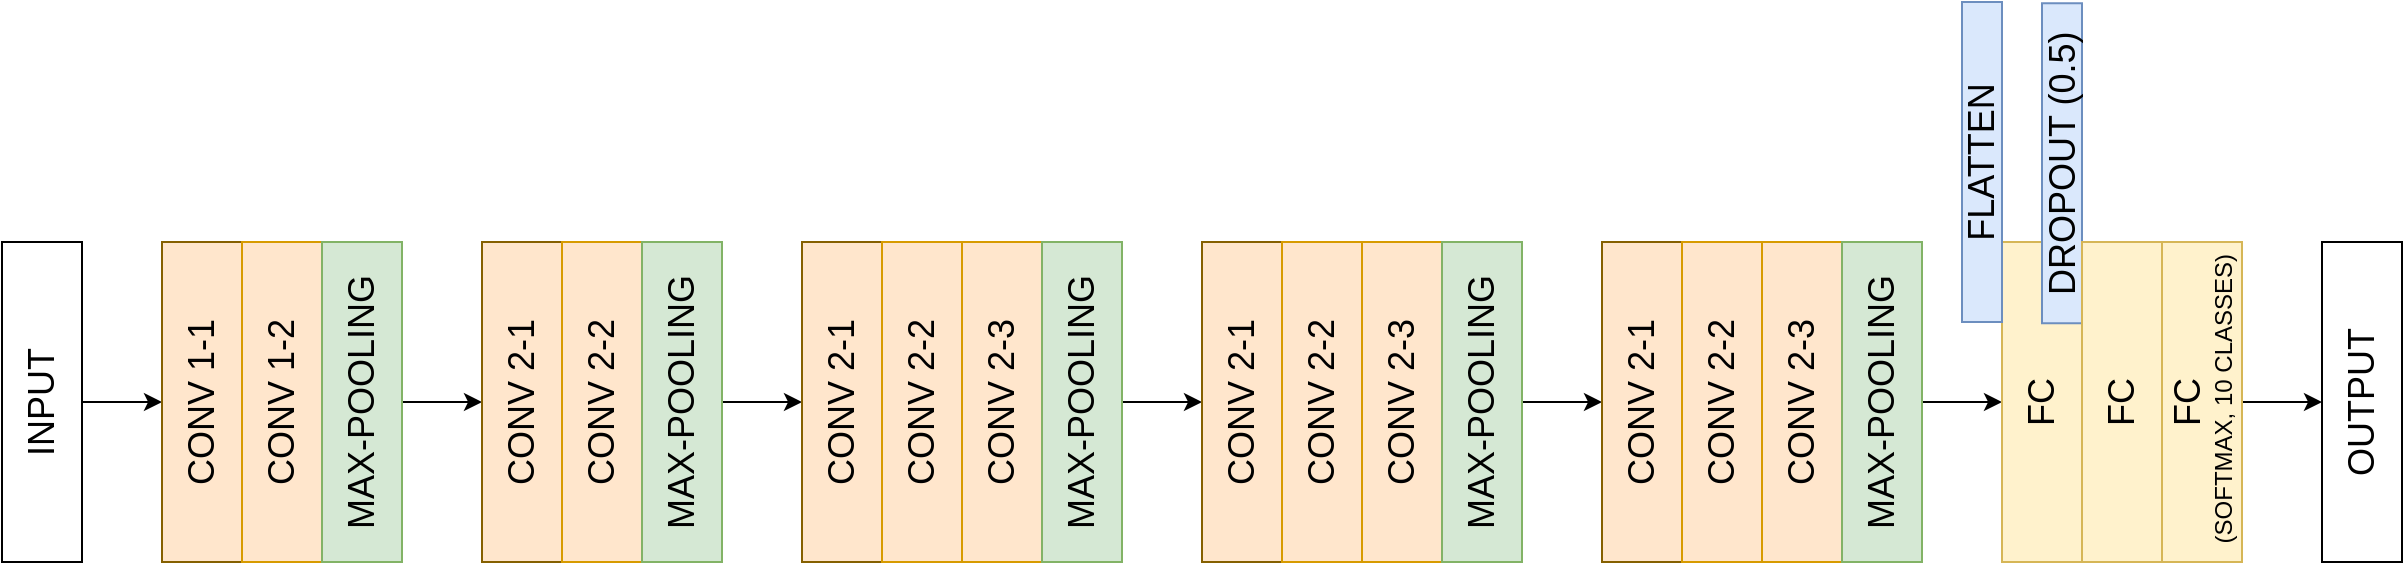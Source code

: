 <mxfile version="16.5.2" type="github">
  <diagram id="RzE1xxKOCAMfOHsTt04t" name="Page-1">
    <mxGraphModel dx="432" dy="276" grid="1" gridSize="10" guides="1" tooltips="1" connect="1" arrows="1" fold="1" page="1" pageScale="1" pageWidth="850" pageHeight="1100" math="0" shadow="0">
      <root>
        <mxCell id="0" />
        <mxCell id="1" parent="0" />
        <mxCell id="65GqqxQCFxLWCUhT1o5p-29" value="" style="edgeStyle=orthogonalEdgeStyle;rounded=0;orthogonalLoop=1;jettySize=auto;html=1;fontSize=18;entryX=0.5;entryY=0;entryDx=0;entryDy=0;" edge="1" parent="1" source="65GqqxQCFxLWCUhT1o5p-1" target="65GqqxQCFxLWCUhT1o5p-3">
          <mxGeometry relative="1" as="geometry" />
        </mxCell>
        <mxCell id="65GqqxQCFxLWCUhT1o5p-1" value="&lt;div style=&quot;font-size: 18px&quot;&gt;&lt;font style=&quot;font-size: 18px&quot;&gt;INPUT&lt;/font&gt;&lt;/div&gt;" style="rounded=0;whiteSpace=wrap;html=1;rotation=-90;" vertex="1" parent="1">
          <mxGeometry x="-20" y="340" width="160" height="40" as="geometry" />
        </mxCell>
        <mxCell id="65GqqxQCFxLWCUhT1o5p-3" value="&lt;div&gt;&lt;font style=&quot;font-size: 18px&quot;&gt;CONV 1-1&lt;/font&gt;&lt;/div&gt;" style="rounded=0;whiteSpace=wrap;html=1;rotation=-90;align=center;fillColor=#ffe6cc;strokeColor=#856000;" vertex="1" parent="1">
          <mxGeometry x="60" y="340" width="160" height="40" as="geometry" />
        </mxCell>
        <mxCell id="65GqqxQCFxLWCUhT1o5p-4" value="&lt;div&gt;&lt;font style=&quot;font-size: 18px&quot;&gt;CONV 1-2&lt;/font&gt;&lt;/div&gt;" style="rounded=0;whiteSpace=wrap;html=1;rotation=-90;align=center;fillColor=#ffe6cc;strokeColor=#d79b00;" vertex="1" parent="1">
          <mxGeometry x="100" y="340" width="160" height="40" as="geometry" />
        </mxCell>
        <mxCell id="65GqqxQCFxLWCUhT1o5p-32" value="" style="edgeStyle=orthogonalEdgeStyle;rounded=0;orthogonalLoop=1;jettySize=auto;html=1;fontSize=18;entryX=0.5;entryY=0;entryDx=0;entryDy=0;" edge="1" parent="1" source="65GqqxQCFxLWCUhT1o5p-5" target="65GqqxQCFxLWCUhT1o5p-6">
          <mxGeometry relative="1" as="geometry" />
        </mxCell>
        <mxCell id="65GqqxQCFxLWCUhT1o5p-5" value="&lt;div style=&quot;font-size: 18px&quot;&gt;&lt;font style=&quot;font-size: 18px&quot;&gt;MAX-POOLING&lt;/font&gt;&lt;/div&gt;" style="rounded=0;whiteSpace=wrap;html=1;rotation=-90;align=center;fillColor=#d5e8d4;strokeColor=#82b366;" vertex="1" parent="1">
          <mxGeometry x="140" y="340" width="160" height="40" as="geometry" />
        </mxCell>
        <mxCell id="65GqqxQCFxLWCUhT1o5p-6" value="&lt;div&gt;&lt;font style=&quot;font-size: 18px&quot;&gt;CONV 2-1&lt;/font&gt;&lt;/div&gt;" style="rounded=0;whiteSpace=wrap;html=1;rotation=-90;align=center;fillColor=#ffe6cc;strokeColor=#856000;" vertex="1" parent="1">
          <mxGeometry x="220" y="340" width="160" height="40" as="geometry" />
        </mxCell>
        <mxCell id="65GqqxQCFxLWCUhT1o5p-7" value="&lt;div&gt;&lt;font style=&quot;font-size: 18px&quot;&gt;CONV 2-2&lt;/font&gt;&lt;/div&gt;" style="rounded=0;whiteSpace=wrap;html=1;rotation=-90;align=center;fillColor=#ffe6cc;strokeColor=#d79b00;" vertex="1" parent="1">
          <mxGeometry x="260" y="340" width="160" height="40" as="geometry" />
        </mxCell>
        <mxCell id="65GqqxQCFxLWCUhT1o5p-33" value="" style="edgeStyle=orthogonalEdgeStyle;rounded=0;orthogonalLoop=1;jettySize=auto;html=1;fontSize=18;entryX=0.5;entryY=0;entryDx=0;entryDy=0;" edge="1" parent="1" source="65GqqxQCFxLWCUhT1o5p-8" target="65GqqxQCFxLWCUhT1o5p-10">
          <mxGeometry relative="1" as="geometry">
            <mxPoint x="450" y="360" as="targetPoint" />
          </mxGeometry>
        </mxCell>
        <mxCell id="65GqqxQCFxLWCUhT1o5p-8" value="&lt;div style=&quot;font-size: 18px&quot;&gt;&lt;font style=&quot;font-size: 18px&quot;&gt;MAX-POOLING&lt;/font&gt;&lt;/div&gt;" style="rounded=0;whiteSpace=wrap;html=1;rotation=-90;align=center;fillColor=#d5e8d4;strokeColor=#82b366;" vertex="1" parent="1">
          <mxGeometry x="300" y="340" width="160" height="40" as="geometry" />
        </mxCell>
        <mxCell id="65GqqxQCFxLWCUhT1o5p-10" value="&lt;div&gt;&lt;font style=&quot;font-size: 18px&quot;&gt;CONV 2-1&lt;/font&gt;&lt;/div&gt;" style="rounded=0;whiteSpace=wrap;html=1;rotation=-90;align=center;fillColor=#ffe6cc;strokeColor=#856000;" vertex="1" parent="1">
          <mxGeometry x="380" y="340" width="160" height="40" as="geometry" />
        </mxCell>
        <mxCell id="65GqqxQCFxLWCUhT1o5p-11" value="&lt;div&gt;&lt;font style=&quot;font-size: 18px&quot;&gt;CONV 2-3&lt;/font&gt;&lt;/div&gt;" style="rounded=0;whiteSpace=wrap;html=1;rotation=-90;align=center;fillColor=#ffe6cc;strokeColor=#d79b00;" vertex="1" parent="1">
          <mxGeometry x="460" y="340" width="160" height="40" as="geometry" />
        </mxCell>
        <mxCell id="65GqqxQCFxLWCUhT1o5p-12" value="&lt;div&gt;&lt;font style=&quot;font-size: 18px&quot;&gt;CONV 2-2&lt;/font&gt;&lt;/div&gt;" style="rounded=0;whiteSpace=wrap;html=1;rotation=-90;align=center;fillColor=#ffe6cc;strokeColor=#d79b00;" vertex="1" parent="1">
          <mxGeometry x="420" y="340" width="160" height="40" as="geometry" />
        </mxCell>
        <mxCell id="65GqqxQCFxLWCUhT1o5p-34" value="" style="edgeStyle=orthogonalEdgeStyle;rounded=0;orthogonalLoop=1;jettySize=auto;html=1;fontSize=18;entryX=0.5;entryY=0;entryDx=0;entryDy=0;" edge="1" parent="1" source="65GqqxQCFxLWCUhT1o5p-13" target="65GqqxQCFxLWCUhT1o5p-14">
          <mxGeometry relative="1" as="geometry" />
        </mxCell>
        <mxCell id="65GqqxQCFxLWCUhT1o5p-13" value="&lt;div style=&quot;font-size: 18px&quot;&gt;&lt;font style=&quot;font-size: 18px&quot;&gt;MAX-POOLING&lt;/font&gt;&lt;/div&gt;" style="rounded=0;whiteSpace=wrap;html=1;rotation=-90;align=center;fillColor=#d5e8d4;strokeColor=#82b366;" vertex="1" parent="1">
          <mxGeometry x="500" y="340" width="160" height="40" as="geometry" />
        </mxCell>
        <mxCell id="65GqqxQCFxLWCUhT1o5p-14" value="&lt;div&gt;&lt;font style=&quot;font-size: 18px&quot;&gt;CONV 2-1&lt;/font&gt;&lt;/div&gt;" style="rounded=0;whiteSpace=wrap;html=1;rotation=-90;align=center;fillColor=#ffe6cc;strokeColor=#856000;" vertex="1" parent="1">
          <mxGeometry x="580" y="340" width="160" height="40" as="geometry" />
        </mxCell>
        <mxCell id="65GqqxQCFxLWCUhT1o5p-15" value="&lt;div&gt;&lt;font style=&quot;font-size: 18px&quot;&gt;CONV 2-3&lt;/font&gt;&lt;/div&gt;" style="rounded=0;whiteSpace=wrap;html=1;rotation=-90;align=center;fillColor=#ffe6cc;strokeColor=#d79b00;" vertex="1" parent="1">
          <mxGeometry x="660" y="340" width="160" height="40" as="geometry" />
        </mxCell>
        <mxCell id="65GqqxQCFxLWCUhT1o5p-16" value="&lt;div&gt;&lt;font style=&quot;font-size: 18px&quot;&gt;CONV 2-2&lt;/font&gt;&lt;/div&gt;" style="rounded=0;whiteSpace=wrap;html=1;rotation=-90;align=center;fillColor=#ffe6cc;strokeColor=#d79b00;" vertex="1" parent="1">
          <mxGeometry x="620" y="340" width="160" height="40" as="geometry" />
        </mxCell>
        <mxCell id="65GqqxQCFxLWCUhT1o5p-35" value="" style="edgeStyle=orthogonalEdgeStyle;rounded=0;orthogonalLoop=1;jettySize=auto;html=1;fontSize=18;entryX=0.5;entryY=0;entryDx=0;entryDy=0;" edge="1" parent="1" source="65GqqxQCFxLWCUhT1o5p-17" target="65GqqxQCFxLWCUhT1o5p-18">
          <mxGeometry relative="1" as="geometry" />
        </mxCell>
        <mxCell id="65GqqxQCFxLWCUhT1o5p-17" value="&lt;div style=&quot;font-size: 18px&quot;&gt;&lt;font style=&quot;font-size: 18px&quot;&gt;MAX-POOLING&lt;/font&gt;&lt;/div&gt;" style="rounded=0;whiteSpace=wrap;html=1;rotation=-90;align=center;fillColor=#d5e8d4;strokeColor=#82b366;" vertex="1" parent="1">
          <mxGeometry x="700" y="340" width="160" height="40" as="geometry" />
        </mxCell>
        <mxCell id="65GqqxQCFxLWCUhT1o5p-18" value="&lt;div&gt;&lt;font style=&quot;font-size: 18px&quot;&gt;CONV 2-1&lt;/font&gt;&lt;/div&gt;" style="rounded=0;whiteSpace=wrap;html=1;rotation=-90;align=center;fillColor=#ffe6cc;strokeColor=#856000;" vertex="1" parent="1">
          <mxGeometry x="780" y="340" width="160" height="40" as="geometry" />
        </mxCell>
        <mxCell id="65GqqxQCFxLWCUhT1o5p-19" value="&lt;div&gt;&lt;font style=&quot;font-size: 18px&quot;&gt;CONV 2-3&lt;/font&gt;&lt;/div&gt;" style="rounded=0;whiteSpace=wrap;html=1;rotation=-90;align=center;fillColor=#ffe6cc;strokeColor=#d79b00;" vertex="1" parent="1">
          <mxGeometry x="860" y="340" width="160" height="40" as="geometry" />
        </mxCell>
        <mxCell id="65GqqxQCFxLWCUhT1o5p-20" value="&lt;div&gt;&lt;font style=&quot;font-size: 18px&quot;&gt;CONV 2-2&lt;/font&gt;&lt;/div&gt;" style="rounded=0;whiteSpace=wrap;html=1;rotation=-90;align=center;fillColor=#ffe6cc;strokeColor=#d79b00;" vertex="1" parent="1">
          <mxGeometry x="820" y="340" width="160" height="40" as="geometry" />
        </mxCell>
        <mxCell id="65GqqxQCFxLWCUhT1o5p-36" value="" style="edgeStyle=orthogonalEdgeStyle;rounded=0;orthogonalLoop=1;jettySize=auto;html=1;fontSize=18;entryX=0.5;entryY=0;entryDx=0;entryDy=0;" edge="1" parent="1" source="65GqqxQCFxLWCUhT1o5p-21" target="65GqqxQCFxLWCUhT1o5p-23">
          <mxGeometry relative="1" as="geometry" />
        </mxCell>
        <mxCell id="65GqqxQCFxLWCUhT1o5p-21" value="&lt;div style=&quot;font-size: 18px&quot;&gt;&lt;font style=&quot;font-size: 18px&quot;&gt;MAX-POOLING&lt;/font&gt;&lt;/div&gt;" style="rounded=0;whiteSpace=wrap;html=1;rotation=-90;align=center;fillColor=#d5e8d4;strokeColor=#82b366;" vertex="1" parent="1">
          <mxGeometry x="900" y="340" width="160" height="40" as="geometry" />
        </mxCell>
        <mxCell id="65GqqxQCFxLWCUhT1o5p-23" value="&lt;div style=&quot;font-size: 18px&quot;&gt;&lt;font style=&quot;font-size: 18px&quot;&gt;FC&lt;/font&gt;&lt;/div&gt;" style="rounded=0;whiteSpace=wrap;html=1;rotation=-90;fillColor=#fff2cc;strokeColor=#d6b656;" vertex="1" parent="1">
          <mxGeometry x="980" y="340" width="160" height="40" as="geometry" />
        </mxCell>
        <mxCell id="65GqqxQCFxLWCUhT1o5p-24" value="&lt;div&gt;&lt;font style=&quot;font-size: 18px&quot;&gt;DROPOUT (0.5)&lt;/font&gt;&lt;/div&gt;" style="rounded=0;whiteSpace=wrap;html=1;rotation=-90;fillColor=#dae8fc;strokeColor=#6c8ebf;" vertex="1" parent="1">
          <mxGeometry x="990" y="230.63" width="160" height="20" as="geometry" />
        </mxCell>
        <mxCell id="65GqqxQCFxLWCUhT1o5p-25" value="&lt;font style=&quot;font-size: 18px&quot;&gt;FLATTEN&lt;/font&gt;" style="rounded=0;whiteSpace=wrap;html=1;rotation=-90;fillColor=#dae8fc;strokeColor=#6c8ebf;" vertex="1" parent="1">
          <mxGeometry x="950" y="230" width="160" height="20" as="geometry" />
        </mxCell>
        <mxCell id="65GqqxQCFxLWCUhT1o5p-26" value="&lt;div style=&quot;font-size: 18px&quot;&gt;&lt;font style=&quot;font-size: 18px&quot;&gt;FC&lt;/font&gt;&lt;/div&gt;" style="rounded=0;whiteSpace=wrap;html=1;rotation=-90;fillColor=#fff2cc;strokeColor=#d6b656;" vertex="1" parent="1">
          <mxGeometry x="1020" y="340" width="160" height="40" as="geometry" />
        </mxCell>
        <mxCell id="65GqqxQCFxLWCUhT1o5p-37" style="edgeStyle=orthogonalEdgeStyle;rounded=0;orthogonalLoop=1;jettySize=auto;html=1;fontSize=18;entryX=0.5;entryY=0;entryDx=0;entryDy=0;" edge="1" parent="1" source="65GqqxQCFxLWCUhT1o5p-27" target="65GqqxQCFxLWCUhT1o5p-28">
          <mxGeometry relative="1" as="geometry">
            <mxPoint x="1180" y="370" as="targetPoint" />
          </mxGeometry>
        </mxCell>
        <mxCell id="65GqqxQCFxLWCUhT1o5p-27" value="&lt;div style=&quot;font-size: 18px&quot;&gt;&lt;font style=&quot;font-size: 18px&quot;&gt;FC&lt;/font&gt;&lt;/div&gt;&amp;nbsp;(SOFTMAX, 10 CLASSES)" style="rounded=0;whiteSpace=wrap;html=1;rotation=-90;fillColor=#fff2cc;strokeColor=#d6b656;" vertex="1" parent="1">
          <mxGeometry x="1060" y="340" width="160" height="40" as="geometry" />
        </mxCell>
        <mxCell id="65GqqxQCFxLWCUhT1o5p-28" value="&lt;font style=&quot;font-size: 18px&quot;&gt;OUTPUT&lt;/font&gt;" style="rounded=0;whiteSpace=wrap;html=1;rotation=-90;" vertex="1" parent="1">
          <mxGeometry x="1140" y="340" width="160" height="40" as="geometry" />
        </mxCell>
      </root>
    </mxGraphModel>
  </diagram>
</mxfile>
